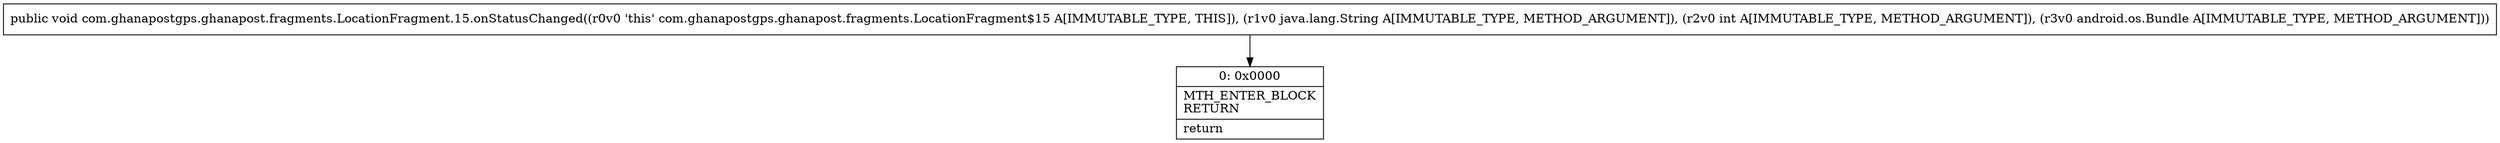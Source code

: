 digraph "CFG forcom.ghanapostgps.ghanapost.fragments.LocationFragment.15.onStatusChanged(Ljava\/lang\/String;ILandroid\/os\/Bundle;)V" {
Node_0 [shape=record,label="{0\:\ 0x0000|MTH_ENTER_BLOCK\lRETURN\l|return\l}"];
MethodNode[shape=record,label="{public void com.ghanapostgps.ghanapost.fragments.LocationFragment.15.onStatusChanged((r0v0 'this' com.ghanapostgps.ghanapost.fragments.LocationFragment$15 A[IMMUTABLE_TYPE, THIS]), (r1v0 java.lang.String A[IMMUTABLE_TYPE, METHOD_ARGUMENT]), (r2v0 int A[IMMUTABLE_TYPE, METHOD_ARGUMENT]), (r3v0 android.os.Bundle A[IMMUTABLE_TYPE, METHOD_ARGUMENT])) }"];
MethodNode -> Node_0;
}

